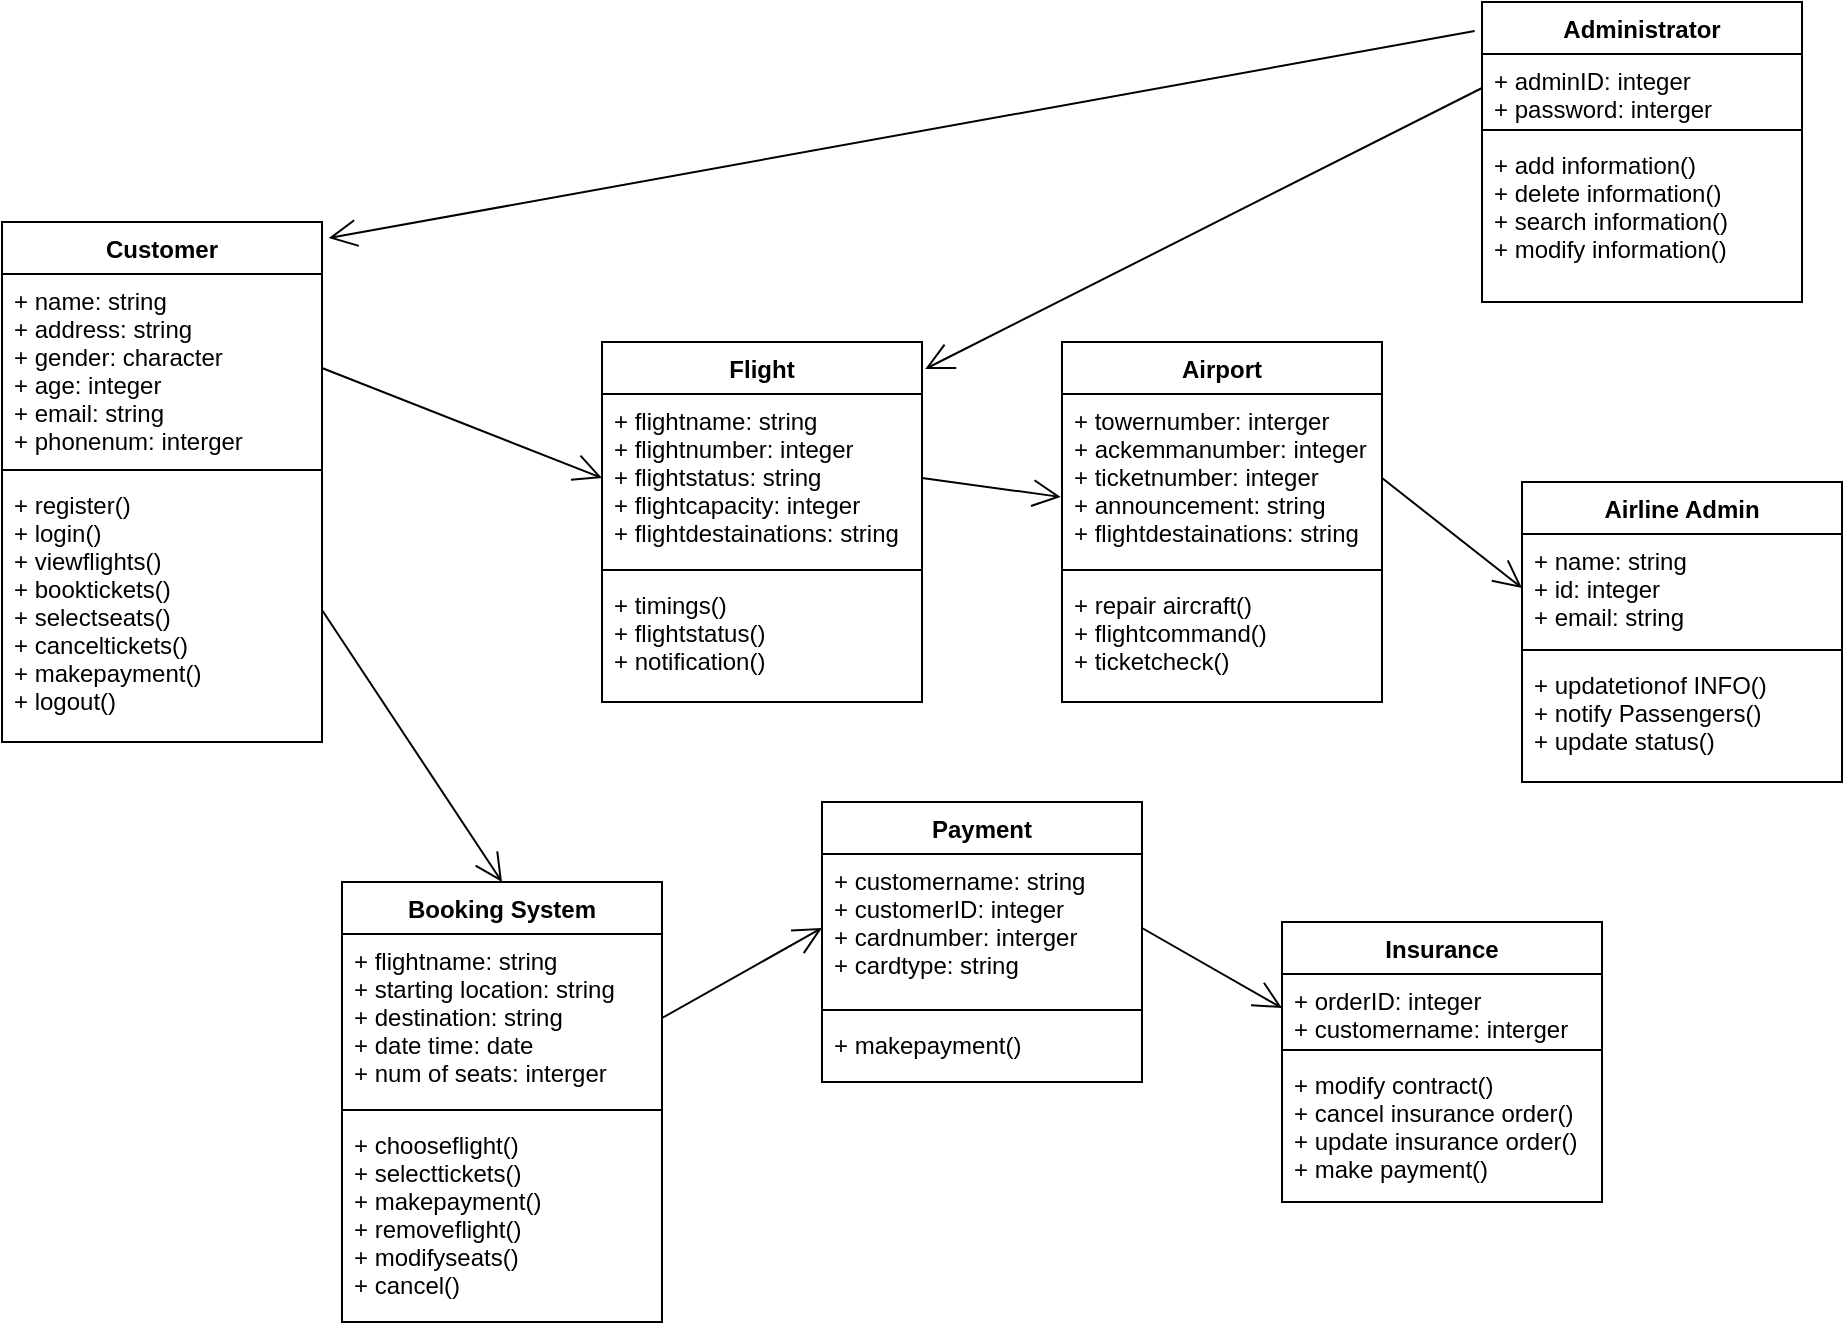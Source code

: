 <mxfile version="15.8.6" type="device"><diagram id="ri9voLhI360sCoJcXgHe" name="Page-1"><mxGraphModel dx="1422" dy="744" grid="1" gridSize="10" guides="1" tooltips="1" connect="1" arrows="1" fold="1" page="1" pageScale="1" pageWidth="1654" pageHeight="2336" math="0" shadow="0"><root><mxCell id="0"/><mxCell id="1" parent="0"/><mxCell id="9xxEA76VWTRokqoevlS_-1" value="Customer" style="swimlane;fontStyle=1;align=center;verticalAlign=top;childLayout=stackLayout;horizontal=1;startSize=26;horizontalStack=0;resizeParent=1;resizeParentMax=0;resizeLast=0;collapsible=1;marginBottom=0;" vertex="1" parent="1"><mxGeometry x="410" y="550" width="160" height="260" as="geometry"/></mxCell><mxCell id="9xxEA76VWTRokqoevlS_-2" value="+ name: string&#xA;+ address: string&#xA;+ gender: character&#xA;+ age: integer&#xA;+ email: string&#xA;+ phonenum: interger&#xA;&#xA;&#xA;&#xA;&#xA;&#xA;" style="text;strokeColor=none;fillColor=none;align=left;verticalAlign=top;spacingLeft=4;spacingRight=4;overflow=hidden;rotatable=0;points=[[0,0.5],[1,0.5]];portConstraint=eastwest;" vertex="1" parent="9xxEA76VWTRokqoevlS_-1"><mxGeometry y="26" width="160" height="94" as="geometry"/></mxCell><mxCell id="9xxEA76VWTRokqoevlS_-3" value="" style="line;strokeWidth=1;fillColor=none;align=left;verticalAlign=middle;spacingTop=-1;spacingLeft=3;spacingRight=3;rotatable=0;labelPosition=right;points=[];portConstraint=eastwest;" vertex="1" parent="9xxEA76VWTRokqoevlS_-1"><mxGeometry y="120" width="160" height="8" as="geometry"/></mxCell><mxCell id="9xxEA76VWTRokqoevlS_-4" value="+ register()&#xA;+ login()&#xA;+ viewflights()&#xA;+ booktickets()&#xA;+ selectseats()&#xA;+ canceltickets()&#xA;+ makepayment()&#xA;+ logout()" style="text;strokeColor=none;fillColor=none;align=left;verticalAlign=top;spacingLeft=4;spacingRight=4;overflow=hidden;rotatable=0;points=[[0,0.5],[1,0.5]];portConstraint=eastwest;" vertex="1" parent="9xxEA76VWTRokqoevlS_-1"><mxGeometry y="128" width="160" height="132" as="geometry"/></mxCell><mxCell id="9xxEA76VWTRokqoevlS_-5" value="Booking System" style="swimlane;fontStyle=1;align=center;verticalAlign=top;childLayout=stackLayout;horizontal=1;startSize=26;horizontalStack=0;resizeParent=1;resizeParentMax=0;resizeLast=0;collapsible=1;marginBottom=0;" vertex="1" parent="1"><mxGeometry x="580" y="880" width="160" height="220" as="geometry"/></mxCell><mxCell id="9xxEA76VWTRokqoevlS_-6" value="+ flightname: string&#xA;+ starting location: string&#xA;+ destination: string&#xA;+ date time: date&#xA;+ num of seats: interger&#xA;&#xA;&#xA;&#xA;&#xA;&#xA;" style="text;strokeColor=none;fillColor=none;align=left;verticalAlign=top;spacingLeft=4;spacingRight=4;overflow=hidden;rotatable=0;points=[[0,0.5],[1,0.5]];portConstraint=eastwest;" vertex="1" parent="9xxEA76VWTRokqoevlS_-5"><mxGeometry y="26" width="160" height="84" as="geometry"/></mxCell><mxCell id="9xxEA76VWTRokqoevlS_-44" value="" style="line;strokeWidth=1;fillColor=none;align=left;verticalAlign=middle;spacingTop=-1;spacingLeft=3;spacingRight=3;rotatable=0;labelPosition=right;points=[];portConstraint=eastwest;" vertex="1" parent="9xxEA76VWTRokqoevlS_-5"><mxGeometry y="110" width="160" height="8" as="geometry"/></mxCell><mxCell id="9xxEA76VWTRokqoevlS_-43" value="+ chooseflight()&#xA;+ selecttickets()&#xA;+ makepayment()&#xA;+ removeflight()&#xA;+ modifyseats()&#xA;+ cancel()" style="text;strokeColor=none;fillColor=none;align=left;verticalAlign=top;spacingLeft=4;spacingRight=4;overflow=hidden;rotatable=0;points=[[0,0.5],[1,0.5]];portConstraint=eastwest;" vertex="1" parent="9xxEA76VWTRokqoevlS_-5"><mxGeometry y="118" width="160" height="102" as="geometry"/></mxCell><mxCell id="9xxEA76VWTRokqoevlS_-45" value="Airline Admin" style="swimlane;fontStyle=1;align=center;verticalAlign=top;childLayout=stackLayout;horizontal=1;startSize=26;horizontalStack=0;resizeParent=1;resizeParentMax=0;resizeLast=0;collapsible=1;marginBottom=0;" vertex="1" parent="1"><mxGeometry x="1170" y="680" width="160" height="150" as="geometry"/></mxCell><mxCell id="9xxEA76VWTRokqoevlS_-46" value="+ name: string&#xA;+ id: integer&#xA;+ email: string&#xA;&#xA;&#xA;&#xA;&#xA;&#xA;&#xA;" style="text;strokeColor=none;fillColor=none;align=left;verticalAlign=top;spacingLeft=4;spacingRight=4;overflow=hidden;rotatable=0;points=[[0,0.5],[1,0.5]];portConstraint=eastwest;" vertex="1" parent="9xxEA76VWTRokqoevlS_-45"><mxGeometry y="26" width="160" height="54" as="geometry"/></mxCell><mxCell id="9xxEA76VWTRokqoevlS_-47" value="" style="line;strokeWidth=1;fillColor=none;align=left;verticalAlign=middle;spacingTop=-1;spacingLeft=3;spacingRight=3;rotatable=0;labelPosition=right;points=[];portConstraint=eastwest;" vertex="1" parent="9xxEA76VWTRokqoevlS_-45"><mxGeometry y="80" width="160" height="8" as="geometry"/></mxCell><mxCell id="9xxEA76VWTRokqoevlS_-48" value="+ updatetionof INFO()&#xA;+ notify Passengers()&#xA;+ update status()" style="text;strokeColor=none;fillColor=none;align=left;verticalAlign=top;spacingLeft=4;spacingRight=4;overflow=hidden;rotatable=0;points=[[0,0.5],[1,0.5]];portConstraint=eastwest;" vertex="1" parent="9xxEA76VWTRokqoevlS_-45"><mxGeometry y="88" width="160" height="62" as="geometry"/></mxCell><mxCell id="9xxEA76VWTRokqoevlS_-49" value="Flight" style="swimlane;fontStyle=1;align=center;verticalAlign=top;childLayout=stackLayout;horizontal=1;startSize=26;horizontalStack=0;resizeParent=1;resizeParentMax=0;resizeLast=0;collapsible=1;marginBottom=0;" vertex="1" parent="1"><mxGeometry x="710" y="610" width="160" height="180" as="geometry"/></mxCell><mxCell id="9xxEA76VWTRokqoevlS_-50" value="+ flightname: string&#xA;+ flightnumber: integer&#xA;+ flightstatus: string&#xA;+ flightcapacity: integer&#xA;+ flightdestainations: string&#xA;&#xA;&#xA;&#xA;&#xA;&#xA;" style="text;strokeColor=none;fillColor=none;align=left;verticalAlign=top;spacingLeft=4;spacingRight=4;overflow=hidden;rotatable=0;points=[[0,0.5],[1,0.5]];portConstraint=eastwest;" vertex="1" parent="9xxEA76VWTRokqoevlS_-49"><mxGeometry y="26" width="160" height="84" as="geometry"/></mxCell><mxCell id="9xxEA76VWTRokqoevlS_-51" value="" style="line;strokeWidth=1;fillColor=none;align=left;verticalAlign=middle;spacingTop=-1;spacingLeft=3;spacingRight=3;rotatable=0;labelPosition=right;points=[];portConstraint=eastwest;" vertex="1" parent="9xxEA76VWTRokqoevlS_-49"><mxGeometry y="110" width="160" height="8" as="geometry"/></mxCell><mxCell id="9xxEA76VWTRokqoevlS_-52" value="+ timings()&#xA;+ flightstatus()&#xA;+ notification()" style="text;strokeColor=none;fillColor=none;align=left;verticalAlign=top;spacingLeft=4;spacingRight=4;overflow=hidden;rotatable=0;points=[[0,0.5],[1,0.5]];portConstraint=eastwest;" vertex="1" parent="9xxEA76VWTRokqoevlS_-49"><mxGeometry y="118" width="160" height="62" as="geometry"/></mxCell><mxCell id="9xxEA76VWTRokqoevlS_-53" value="Payment" style="swimlane;fontStyle=1;align=center;verticalAlign=top;childLayout=stackLayout;horizontal=1;startSize=26;horizontalStack=0;resizeParent=1;resizeParentMax=0;resizeLast=0;collapsible=1;marginBottom=0;" vertex="1" parent="1"><mxGeometry x="820" y="840" width="160" height="140" as="geometry"/></mxCell><mxCell id="9xxEA76VWTRokqoevlS_-54" value="+ customername: string&#xA;+ customerID: integer&#xA;+ cardnumber: interger&#xA;+ cardtype: string&#xA;&#xA;&#xA;&#xA;&#xA;&#xA;&#xA;" style="text;strokeColor=none;fillColor=none;align=left;verticalAlign=top;spacingLeft=4;spacingRight=4;overflow=hidden;rotatable=0;points=[[0,0.5],[1,0.5]];portConstraint=eastwest;" vertex="1" parent="9xxEA76VWTRokqoevlS_-53"><mxGeometry y="26" width="160" height="74" as="geometry"/></mxCell><mxCell id="9xxEA76VWTRokqoevlS_-57" value="" style="line;strokeWidth=1;fillColor=none;align=left;verticalAlign=middle;spacingTop=-1;spacingLeft=3;spacingRight=3;rotatable=0;labelPosition=right;points=[];portConstraint=eastwest;" vertex="1" parent="9xxEA76VWTRokqoevlS_-53"><mxGeometry y="100" width="160" height="8" as="geometry"/></mxCell><mxCell id="9xxEA76VWTRokqoevlS_-56" value="+ makepayment()&#xA;" style="text;strokeColor=none;fillColor=none;align=left;verticalAlign=top;spacingLeft=4;spacingRight=4;overflow=hidden;rotatable=0;points=[[0,0.5],[1,0.5]];portConstraint=eastwest;" vertex="1" parent="9xxEA76VWTRokqoevlS_-53"><mxGeometry y="108" width="160" height="32" as="geometry"/></mxCell><mxCell id="9xxEA76VWTRokqoevlS_-58" value="Airport" style="swimlane;fontStyle=1;align=center;verticalAlign=top;childLayout=stackLayout;horizontal=1;startSize=26;horizontalStack=0;resizeParent=1;resizeParentMax=0;resizeLast=0;collapsible=1;marginBottom=0;" vertex="1" parent="1"><mxGeometry x="940" y="610" width="160" height="180" as="geometry"/></mxCell><mxCell id="9xxEA76VWTRokqoevlS_-59" value="+ towernumber: interger&#xA;+ ackemmanumber: integer&#xA;+ ticketnumber: integer&#xA;+ announcement: string&#xA;+ flightdestainations: string&#xA;&#xA;&#xA;&#xA;&#xA;&#xA;" style="text;strokeColor=none;fillColor=none;align=left;verticalAlign=top;spacingLeft=4;spacingRight=4;overflow=hidden;rotatable=0;points=[[0,0.5],[1,0.5]];portConstraint=eastwest;" vertex="1" parent="9xxEA76VWTRokqoevlS_-58"><mxGeometry y="26" width="160" height="84" as="geometry"/></mxCell><mxCell id="9xxEA76VWTRokqoevlS_-60" value="" style="line;strokeWidth=1;fillColor=none;align=left;verticalAlign=middle;spacingTop=-1;spacingLeft=3;spacingRight=3;rotatable=0;labelPosition=right;points=[];portConstraint=eastwest;" vertex="1" parent="9xxEA76VWTRokqoevlS_-58"><mxGeometry y="110" width="160" height="8" as="geometry"/></mxCell><mxCell id="9xxEA76VWTRokqoevlS_-61" value="+ repair aircraft()&#xA;+ flightcommand()&#xA;+ ticketcheck()" style="text;strokeColor=none;fillColor=none;align=left;verticalAlign=top;spacingLeft=4;spacingRight=4;overflow=hidden;rotatable=0;points=[[0,0.5],[1,0.5]];portConstraint=eastwest;" vertex="1" parent="9xxEA76VWTRokqoevlS_-58"><mxGeometry y="118" width="160" height="62" as="geometry"/></mxCell><mxCell id="9xxEA76VWTRokqoevlS_-62" value="Administrator" style="swimlane;fontStyle=1;align=center;verticalAlign=top;childLayout=stackLayout;horizontal=1;startSize=26;horizontalStack=0;resizeParent=1;resizeParentMax=0;resizeLast=0;collapsible=1;marginBottom=0;" vertex="1" parent="1"><mxGeometry x="1150" y="440" width="160" height="150" as="geometry"/></mxCell><mxCell id="9xxEA76VWTRokqoevlS_-63" value="+ adminID: integer&#xA;+ password: interger&#xA;&#xA;&#xA;&#xA;&#xA;&#xA;&#xA;" style="text;strokeColor=none;fillColor=none;align=left;verticalAlign=top;spacingLeft=4;spacingRight=4;overflow=hidden;rotatable=0;points=[[0,0.5],[1,0.5]];portConstraint=eastwest;" vertex="1" parent="9xxEA76VWTRokqoevlS_-62"><mxGeometry y="26" width="160" height="34" as="geometry"/></mxCell><mxCell id="9xxEA76VWTRokqoevlS_-64" value="" style="line;strokeWidth=1;fillColor=none;align=left;verticalAlign=middle;spacingTop=-1;spacingLeft=3;spacingRight=3;rotatable=0;labelPosition=right;points=[];portConstraint=eastwest;" vertex="1" parent="9xxEA76VWTRokqoevlS_-62"><mxGeometry y="60" width="160" height="8" as="geometry"/></mxCell><mxCell id="9xxEA76VWTRokqoevlS_-65" value="+ add information()&#xA;+ delete information()&#xA;+ search information()&#xA;+ modify information()&#xA;&#xA;" style="text;strokeColor=none;fillColor=none;align=left;verticalAlign=top;spacingLeft=4;spacingRight=4;overflow=hidden;rotatable=0;points=[[0,0.5],[1,0.5]];portConstraint=eastwest;" vertex="1" parent="9xxEA76VWTRokqoevlS_-62"><mxGeometry y="68" width="160" height="82" as="geometry"/></mxCell><mxCell id="9xxEA76VWTRokqoevlS_-66" value="Insurance" style="swimlane;fontStyle=1;align=center;verticalAlign=top;childLayout=stackLayout;horizontal=1;startSize=26;horizontalStack=0;resizeParent=1;resizeParentMax=0;resizeLast=0;collapsible=1;marginBottom=0;" vertex="1" parent="1"><mxGeometry x="1050" y="900" width="160" height="140" as="geometry"/></mxCell><mxCell id="9xxEA76VWTRokqoevlS_-67" value="+ orderID: integer&#xA;+ customername: interger&#xA;&#xA;&#xA;&#xA;&#xA;&#xA;&#xA;" style="text;strokeColor=none;fillColor=none;align=left;verticalAlign=top;spacingLeft=4;spacingRight=4;overflow=hidden;rotatable=0;points=[[0,0.5],[1,0.5]];portConstraint=eastwest;" vertex="1" parent="9xxEA76VWTRokqoevlS_-66"><mxGeometry y="26" width="160" height="34" as="geometry"/></mxCell><mxCell id="9xxEA76VWTRokqoevlS_-68" value="" style="line;strokeWidth=1;fillColor=none;align=left;verticalAlign=middle;spacingTop=-1;spacingLeft=3;spacingRight=3;rotatable=0;labelPosition=right;points=[];portConstraint=eastwest;" vertex="1" parent="9xxEA76VWTRokqoevlS_-66"><mxGeometry y="60" width="160" height="8" as="geometry"/></mxCell><mxCell id="9xxEA76VWTRokqoevlS_-69" value="+ modify contract()&#xA;+ cancel insurance order()&#xA;+ update insurance order()&#xA;+ make payment()&#xA;&#xA;" style="text;strokeColor=none;fillColor=none;align=left;verticalAlign=top;spacingLeft=4;spacingRight=4;overflow=hidden;rotatable=0;points=[[0,0.5],[1,0.5]];portConstraint=eastwest;" vertex="1" parent="9xxEA76VWTRokqoevlS_-66"><mxGeometry y="68" width="160" height="72" as="geometry"/></mxCell><mxCell id="9xxEA76VWTRokqoevlS_-75" value="" style="endArrow=open;endFill=1;endSize=12;html=1;rounded=0;entryX=0;entryY=0.5;entryDx=0;entryDy=0;exitX=1;exitY=0.5;exitDx=0;exitDy=0;" edge="1" parent="1" source="9xxEA76VWTRokqoevlS_-2" target="9xxEA76VWTRokqoevlS_-50"><mxGeometry width="160" relative="1" as="geometry"><mxPoint x="520" y="710" as="sourcePoint"/><mxPoint x="680" y="710" as="targetPoint"/></mxGeometry></mxCell><mxCell id="9xxEA76VWTRokqoevlS_-76" value="" style="endArrow=open;endFill=1;endSize=12;html=1;rounded=0;exitX=1;exitY=0.5;exitDx=0;exitDy=0;entryX=0.5;entryY=0;entryDx=0;entryDy=0;" edge="1" parent="1" source="9xxEA76VWTRokqoevlS_-4" target="9xxEA76VWTRokqoevlS_-5"><mxGeometry width="160" relative="1" as="geometry"><mxPoint x="520" y="710" as="sourcePoint"/><mxPoint x="680" y="710" as="targetPoint"/></mxGeometry></mxCell><mxCell id="9xxEA76VWTRokqoevlS_-78" value="" style="endArrow=open;endFill=1;endSize=12;html=1;rounded=0;exitX=1;exitY=0.5;exitDx=0;exitDy=0;entryX=-0.004;entryY=0.613;entryDx=0;entryDy=0;entryPerimeter=0;" edge="1" parent="1" source="9xxEA76VWTRokqoevlS_-50" target="9xxEA76VWTRokqoevlS_-59"><mxGeometry width="160" relative="1" as="geometry"><mxPoint x="830" y="760" as="sourcePoint"/><mxPoint x="990" y="760" as="targetPoint"/></mxGeometry></mxCell><mxCell id="9xxEA76VWTRokqoevlS_-79" value="" style="endArrow=open;endFill=1;endSize=12;html=1;rounded=0;exitX=1;exitY=0.5;exitDx=0;exitDy=0;entryX=0;entryY=0.5;entryDx=0;entryDy=0;" edge="1" parent="1" source="9xxEA76VWTRokqoevlS_-6" target="9xxEA76VWTRokqoevlS_-54"><mxGeometry width="160" relative="1" as="geometry"><mxPoint x="740" y="980" as="sourcePoint"/><mxPoint x="900" y="980" as="targetPoint"/></mxGeometry></mxCell><mxCell id="9xxEA76VWTRokqoevlS_-80" value="" style="endArrow=open;endFill=1;endSize=12;html=1;rounded=0;exitX=1;exitY=0.5;exitDx=0;exitDy=0;entryX=0;entryY=0.5;entryDx=0;entryDy=0;" edge="1" parent="1" source="9xxEA76VWTRokqoevlS_-54" target="9xxEA76VWTRokqoevlS_-67"><mxGeometry width="160" relative="1" as="geometry"><mxPoint x="980" y="990" as="sourcePoint"/><mxPoint x="1140" y="990" as="targetPoint"/></mxGeometry></mxCell><mxCell id="9xxEA76VWTRokqoevlS_-81" value="" style="endArrow=open;endFill=1;endSize=12;html=1;rounded=0;exitX=1;exitY=0.5;exitDx=0;exitDy=0;entryX=0;entryY=0.5;entryDx=0;entryDy=0;" edge="1" parent="1" source="9xxEA76VWTRokqoevlS_-59" target="9xxEA76VWTRokqoevlS_-46"><mxGeometry width="160" relative="1" as="geometry"><mxPoint x="1110" y="720" as="sourcePoint"/><mxPoint x="1270" y="720" as="targetPoint"/></mxGeometry></mxCell><mxCell id="9xxEA76VWTRokqoevlS_-82" value="" style="endArrow=open;endFill=1;endSize=12;html=1;rounded=0;exitX=0;exitY=0.5;exitDx=0;exitDy=0;entryX=1.01;entryY=0.075;entryDx=0;entryDy=0;entryPerimeter=0;" edge="1" parent="1" source="9xxEA76VWTRokqoevlS_-63" target="9xxEA76VWTRokqoevlS_-49"><mxGeometry width="160" relative="1" as="geometry"><mxPoint x="1100" y="510" as="sourcePoint"/><mxPoint x="1260" y="510" as="targetPoint"/></mxGeometry></mxCell><mxCell id="9xxEA76VWTRokqoevlS_-83" value="" style="endArrow=open;endFill=1;endSize=12;html=1;rounded=0;exitX=-0.023;exitY=0.097;exitDx=0;exitDy=0;exitPerimeter=0;entryX=1.021;entryY=0.031;entryDx=0;entryDy=0;entryPerimeter=0;" edge="1" parent="1" source="9xxEA76VWTRokqoevlS_-62" target="9xxEA76VWTRokqoevlS_-1"><mxGeometry width="160" relative="1" as="geometry"><mxPoint x="1100" y="450" as="sourcePoint"/><mxPoint x="1260" y="450" as="targetPoint"/></mxGeometry></mxCell></root></mxGraphModel></diagram></mxfile>